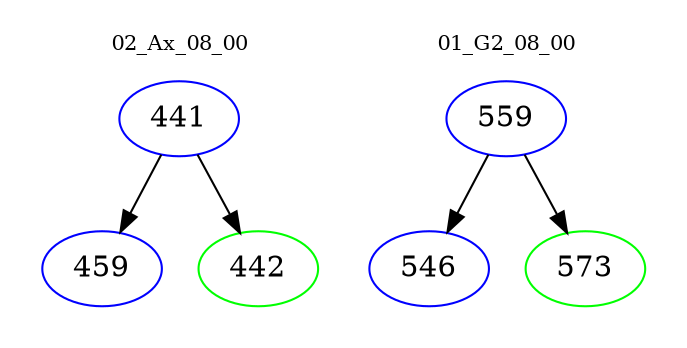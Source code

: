 digraph{
subgraph cluster_0 {
color = white
label = "02_Ax_08_00";
fontsize=10;
T0_441 [label="441", color="blue"]
T0_441 -> T0_459 [color="black"]
T0_459 [label="459", color="blue"]
T0_441 -> T0_442 [color="black"]
T0_442 [label="442", color="green"]
}
subgraph cluster_1 {
color = white
label = "01_G2_08_00";
fontsize=10;
T1_559 [label="559", color="blue"]
T1_559 -> T1_546 [color="black"]
T1_546 [label="546", color="blue"]
T1_559 -> T1_573 [color="black"]
T1_573 [label="573", color="green"]
}
}
